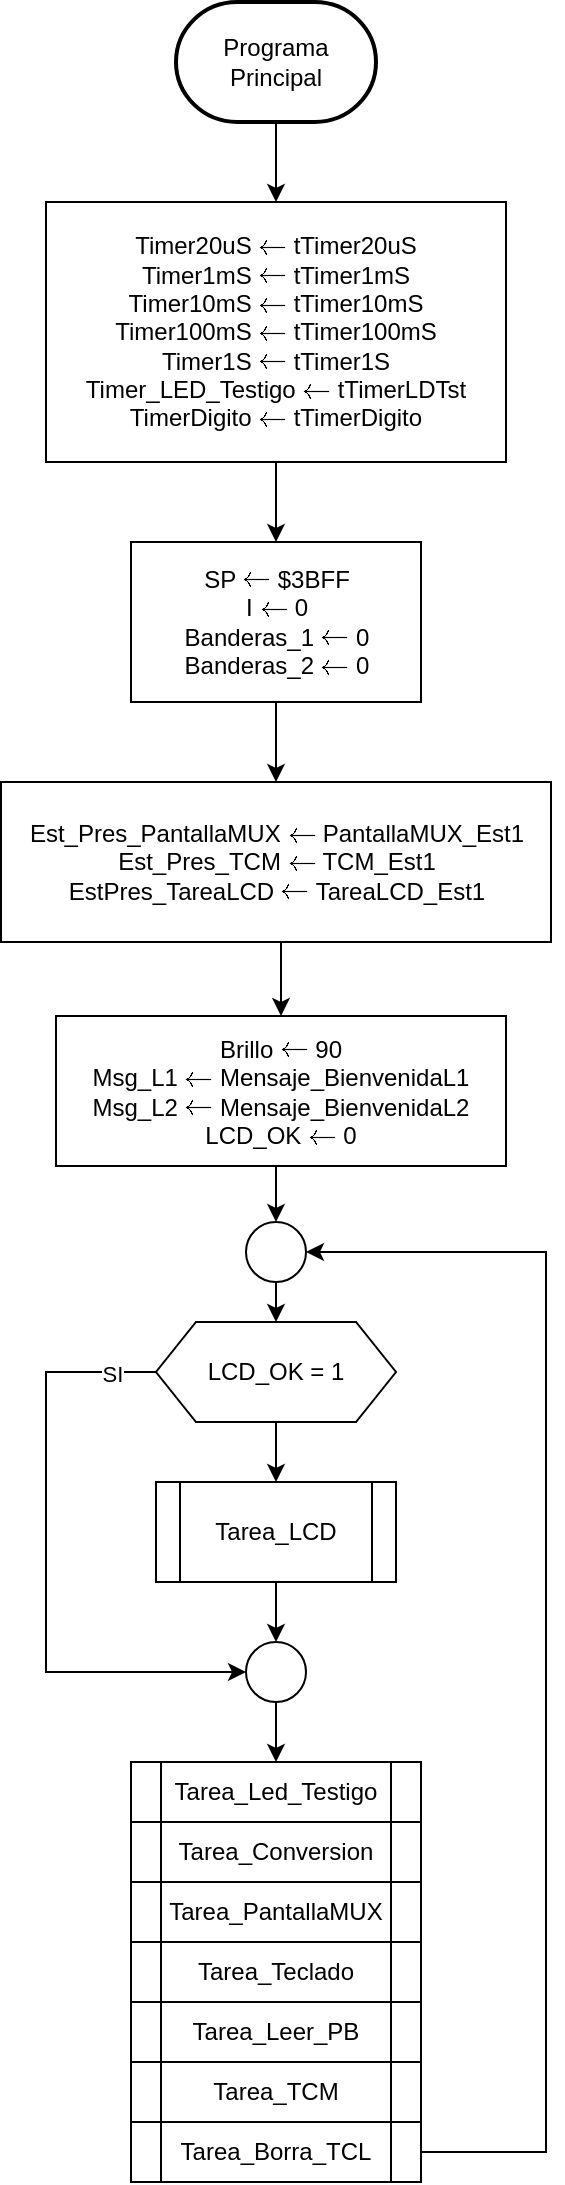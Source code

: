 <mxfile version="22.1.2" type="device">
  <diagram name="Página-1" id="Y2G14Fr0lepIQjN1T_AA">
    <mxGraphModel dx="864" dy="508" grid="1" gridSize="10" guides="1" tooltips="1" connect="1" arrows="1" fold="1" page="1" pageScale="1" pageWidth="827" pageHeight="1169" math="1" shadow="0">
      <root>
        <mxCell id="0" />
        <mxCell id="1" parent="0" />
        <mxCell id="479bAsD-XCXh-mV7ZVh7-1" style="edgeStyle=orthogonalEdgeStyle;rounded=0;orthogonalLoop=1;jettySize=auto;html=1;exitX=0.5;exitY=1;exitDx=0;exitDy=0;entryX=0.5;entryY=0;entryDx=0;entryDy=0;" edge="1" parent="1" source="l4jwWXyp2NVurKFk4f9C-1" target="l4jwWXyp2NVurKFk4f9C-5">
          <mxGeometry relative="1" as="geometry" />
        </mxCell>
        <mxCell id="l4jwWXyp2NVurKFk4f9C-1" value="Timer20uS \(\leftarrow\)&amp;nbsp;tTimer20uS&lt;br&gt;Timer1mS \(\leftarrow\)&amp;nbsp;tTimer1mS&lt;br&gt;Timer10mS \(\leftarrow\)&amp;nbsp;tTimer10mS&lt;br&gt;Timer100mS \(\leftarrow\)&amp;nbsp;tTimer100mS&lt;br&gt;Timer1S \(\leftarrow\)&amp;nbsp;tTimer1S&lt;br&gt;Timer_LED_Testigo \(\leftarrow\)&amp;nbsp;tTimerLDTst&lt;br&gt;TimerDigito \(\leftarrow\)&amp;nbsp;tTimerDigito" style="rounded=0;whiteSpace=wrap;html=1;" parent="1" vertex="1">
          <mxGeometry x="260" y="140" width="230" height="130" as="geometry" />
        </mxCell>
        <mxCell id="479bAsD-XCXh-mV7ZVh7-2" style="edgeStyle=orthogonalEdgeStyle;rounded=0;orthogonalLoop=1;jettySize=auto;html=1;exitX=0.5;exitY=1;exitDx=0;exitDy=0;exitPerimeter=0;entryX=0.5;entryY=0;entryDx=0;entryDy=0;" edge="1" parent="1" source="l4jwWXyp2NVurKFk4f9C-2" target="l4jwWXyp2NVurKFk4f9C-1">
          <mxGeometry relative="1" as="geometry" />
        </mxCell>
        <mxCell id="l4jwWXyp2NVurKFk4f9C-2" value="Programa&lt;br&gt;Principal" style="strokeWidth=2;html=1;shape=mxgraph.flowchart.terminator;whiteSpace=wrap;" parent="1" vertex="1">
          <mxGeometry x="325" y="40" width="100" height="60" as="geometry" />
        </mxCell>
        <mxCell id="479bAsD-XCXh-mV7ZVh7-3" style="edgeStyle=orthogonalEdgeStyle;rounded=0;orthogonalLoop=1;jettySize=auto;html=1;exitX=0.5;exitY=1;exitDx=0;exitDy=0;entryX=0.5;entryY=0;entryDx=0;entryDy=0;" edge="1" parent="1" source="l4jwWXyp2NVurKFk4f9C-5" target="l4jwWXyp2NVurKFk4f9C-6">
          <mxGeometry relative="1" as="geometry" />
        </mxCell>
        <mxCell id="l4jwWXyp2NVurKFk4f9C-5" value="SP \(\leftarrow\) $3BFF&lt;br&gt;I \(\leftarrow\) 0&lt;br&gt;Banderas_1 \(\leftarrow\) 0&lt;br&gt;Banderas_2 \(\leftarrow\) 0&lt;br&gt;" style="rounded=0;whiteSpace=wrap;html=1;" parent="1" vertex="1">
          <mxGeometry x="302.5" y="310" width="145" height="80" as="geometry" />
        </mxCell>
        <mxCell id="479bAsD-XCXh-mV7ZVh7-4" style="edgeStyle=orthogonalEdgeStyle;rounded=0;orthogonalLoop=1;jettySize=auto;html=1;exitX=0.5;exitY=1;exitDx=0;exitDy=0;entryX=0.5;entryY=0;entryDx=0;entryDy=0;" edge="1" parent="1" source="l4jwWXyp2NVurKFk4f9C-6" target="l4jwWXyp2NVurKFk4f9C-7">
          <mxGeometry relative="1" as="geometry" />
        </mxCell>
        <mxCell id="l4jwWXyp2NVurKFk4f9C-6" value="Est_Pres_PantallaMUX \(\leftarrow\) PantallaMUX_Est1&lt;br&gt;Est_Pres_TCM \(\leftarrow\) TCM_Est1&lt;br&gt;EstPres_TareaLCD \(\leftarrow\) TareaLCD_Est1&lt;br&gt;" style="rounded=0;whiteSpace=wrap;html=1;" parent="1" vertex="1">
          <mxGeometry x="237.5" y="430" width="275" height="80" as="geometry" />
        </mxCell>
        <mxCell id="l4jwWXyp2NVurKFk4f9C-20" style="edgeStyle=orthogonalEdgeStyle;rounded=0;orthogonalLoop=1;jettySize=auto;html=1;exitX=0.5;exitY=1;exitDx=0;exitDy=0;entryX=0.5;entryY=0;entryDx=0;entryDy=0;" parent="1" source="l4jwWXyp2NVurKFk4f9C-7" target="l4jwWXyp2NVurKFk4f9C-19" edge="1">
          <mxGeometry relative="1" as="geometry" />
        </mxCell>
        <mxCell id="l4jwWXyp2NVurKFk4f9C-7" value="Brillo \(\leftarrow\) 90&lt;br&gt;Msg_L1 \(\leftarrow\) Mensaje_BienvenidaL1&lt;br&gt;Msg_L2 \(\leftarrow\) Mensaje_BienvenidaL2&lt;br&gt;LCD_OK \(\leftarrow\) 0" style="rounded=0;whiteSpace=wrap;html=1;" parent="1" vertex="1">
          <mxGeometry x="265" y="547" width="225" height="75" as="geometry" />
        </mxCell>
        <mxCell id="l4jwWXyp2NVurKFk4f9C-11" style="edgeStyle=orthogonalEdgeStyle;rounded=0;orthogonalLoop=1;jettySize=auto;html=1;exitX=0.5;exitY=1;exitDx=0;exitDy=0;entryX=0.5;entryY=0;entryDx=0;entryDy=0;" parent="1" source="l4jwWXyp2NVurKFk4f9C-8" target="l4jwWXyp2NVurKFk4f9C-10" edge="1">
          <mxGeometry relative="1" as="geometry" />
        </mxCell>
        <mxCell id="l4jwWXyp2NVurKFk4f9C-15" style="edgeStyle=orthogonalEdgeStyle;rounded=0;orthogonalLoop=1;jettySize=auto;html=1;exitX=0;exitY=0.5;exitDx=0;exitDy=0;entryX=0;entryY=0.5;entryDx=0;entryDy=0;" parent="1" source="l4jwWXyp2NVurKFk4f9C-8" target="l4jwWXyp2NVurKFk4f9C-12" edge="1">
          <mxGeometry relative="1" as="geometry">
            <Array as="points">
              <mxPoint x="260" y="725" />
              <mxPoint x="260" y="875" />
            </Array>
          </mxGeometry>
        </mxCell>
        <mxCell id="l4jwWXyp2NVurKFk4f9C-16" value="SI" style="edgeLabel;html=1;align=center;verticalAlign=middle;resizable=0;points=[];" parent="l4jwWXyp2NVurKFk4f9C-15" vertex="1" connectable="0">
          <mxGeometry x="-0.856" y="1" relative="1" as="geometry">
            <mxPoint as="offset" />
          </mxGeometry>
        </mxCell>
        <mxCell id="l4jwWXyp2NVurKFk4f9C-8" value="LCD_OK = 1" style="shape=hexagon;perimeter=hexagonPerimeter2;whiteSpace=wrap;html=1;fixedSize=1;" parent="1" vertex="1">
          <mxGeometry x="315" y="700" width="120" height="50" as="geometry" />
        </mxCell>
        <mxCell id="l4jwWXyp2NVurKFk4f9C-13" style="edgeStyle=orthogonalEdgeStyle;rounded=0;orthogonalLoop=1;jettySize=auto;html=1;exitX=0.5;exitY=1;exitDx=0;exitDy=0;entryX=0.5;entryY=0;entryDx=0;entryDy=0;" parent="1" source="l4jwWXyp2NVurKFk4f9C-10" target="l4jwWXyp2NVurKFk4f9C-12" edge="1">
          <mxGeometry relative="1" as="geometry" />
        </mxCell>
        <mxCell id="l4jwWXyp2NVurKFk4f9C-10" value="Tarea_LCD" style="shape=process;whiteSpace=wrap;html=1;backgroundOutline=1;" parent="1" vertex="1">
          <mxGeometry x="315" y="780" width="120" height="50" as="geometry" />
        </mxCell>
        <mxCell id="l4jwWXyp2NVurKFk4f9C-18" style="edgeStyle=orthogonalEdgeStyle;rounded=0;orthogonalLoop=1;jettySize=auto;html=1;exitX=0.5;exitY=1;exitDx=0;exitDy=0;entryX=0.5;entryY=0;entryDx=0;entryDy=0;" parent="1" source="l4jwWXyp2NVurKFk4f9C-12" target="l4jwWXyp2NVurKFk4f9C-14" edge="1">
          <mxGeometry relative="1" as="geometry" />
        </mxCell>
        <mxCell id="l4jwWXyp2NVurKFk4f9C-12" value="" style="ellipse;whiteSpace=wrap;html=1;aspect=fixed;" parent="1" vertex="1">
          <mxGeometry x="360" y="860" width="30" height="30" as="geometry" />
        </mxCell>
        <mxCell id="l4jwWXyp2NVurKFk4f9C-14" value="Tarea_Led_Testigo" style="shape=process;whiteSpace=wrap;html=1;backgroundOutline=1;" parent="1" vertex="1">
          <mxGeometry x="302.5" y="920" width="145" height="30" as="geometry" />
        </mxCell>
        <mxCell id="l4jwWXyp2NVurKFk4f9C-21" style="edgeStyle=orthogonalEdgeStyle;rounded=0;orthogonalLoop=1;jettySize=auto;html=1;exitX=0.5;exitY=1;exitDx=0;exitDy=0;entryX=0.5;entryY=0;entryDx=0;entryDy=0;" parent="1" source="l4jwWXyp2NVurKFk4f9C-19" target="l4jwWXyp2NVurKFk4f9C-8" edge="1">
          <mxGeometry relative="1" as="geometry" />
        </mxCell>
        <mxCell id="l4jwWXyp2NVurKFk4f9C-19" value="" style="ellipse;whiteSpace=wrap;html=1;aspect=fixed;" parent="1" vertex="1">
          <mxGeometry x="360" y="650" width="30" height="30" as="geometry" />
        </mxCell>
        <mxCell id="l4jwWXyp2NVurKFk4f9C-22" value="Tarea_Conversion" style="shape=process;whiteSpace=wrap;html=1;backgroundOutline=1;" parent="1" vertex="1">
          <mxGeometry x="302.5" y="950" width="145" height="30" as="geometry" />
        </mxCell>
        <mxCell id="l4jwWXyp2NVurKFk4f9C-23" value="Tarea_PantallaMUX" style="shape=process;whiteSpace=wrap;html=1;backgroundOutline=1;" parent="1" vertex="1">
          <mxGeometry x="302.5" y="980" width="145" height="30" as="geometry" />
        </mxCell>
        <mxCell id="l4jwWXyp2NVurKFk4f9C-24" value="Tarea_Teclado" style="shape=process;whiteSpace=wrap;html=1;backgroundOutline=1;" parent="1" vertex="1">
          <mxGeometry x="302.5" y="1010" width="145" height="30" as="geometry" />
        </mxCell>
        <mxCell id="l4jwWXyp2NVurKFk4f9C-25" value="Tarea_Leer_PB" style="shape=process;whiteSpace=wrap;html=1;backgroundOutline=1;" parent="1" vertex="1">
          <mxGeometry x="302.5" y="1040" width="145" height="30" as="geometry" />
        </mxCell>
        <mxCell id="l4jwWXyp2NVurKFk4f9C-26" value="Tarea_TCM" style="shape=process;whiteSpace=wrap;html=1;backgroundOutline=1;" parent="1" vertex="1">
          <mxGeometry x="302.5" y="1070" width="145" height="30" as="geometry" />
        </mxCell>
        <mxCell id="l4jwWXyp2NVurKFk4f9C-28" style="edgeStyle=orthogonalEdgeStyle;rounded=0;orthogonalLoop=1;jettySize=auto;html=1;exitX=1;exitY=0.5;exitDx=0;exitDy=0;entryX=1;entryY=0.5;entryDx=0;entryDy=0;" parent="1" source="l4jwWXyp2NVurKFk4f9C-27" target="l4jwWXyp2NVurKFk4f9C-19" edge="1">
          <mxGeometry relative="1" as="geometry">
            <Array as="points">
              <mxPoint x="510" y="1115" />
              <mxPoint x="510" y="665" />
            </Array>
          </mxGeometry>
        </mxCell>
        <mxCell id="l4jwWXyp2NVurKFk4f9C-27" value="Tarea_Borra_TCL" style="shape=process;whiteSpace=wrap;html=1;backgroundOutline=1;" parent="1" vertex="1">
          <mxGeometry x="302.5" y="1100" width="145" height="30" as="geometry" />
        </mxCell>
      </root>
    </mxGraphModel>
  </diagram>
</mxfile>

